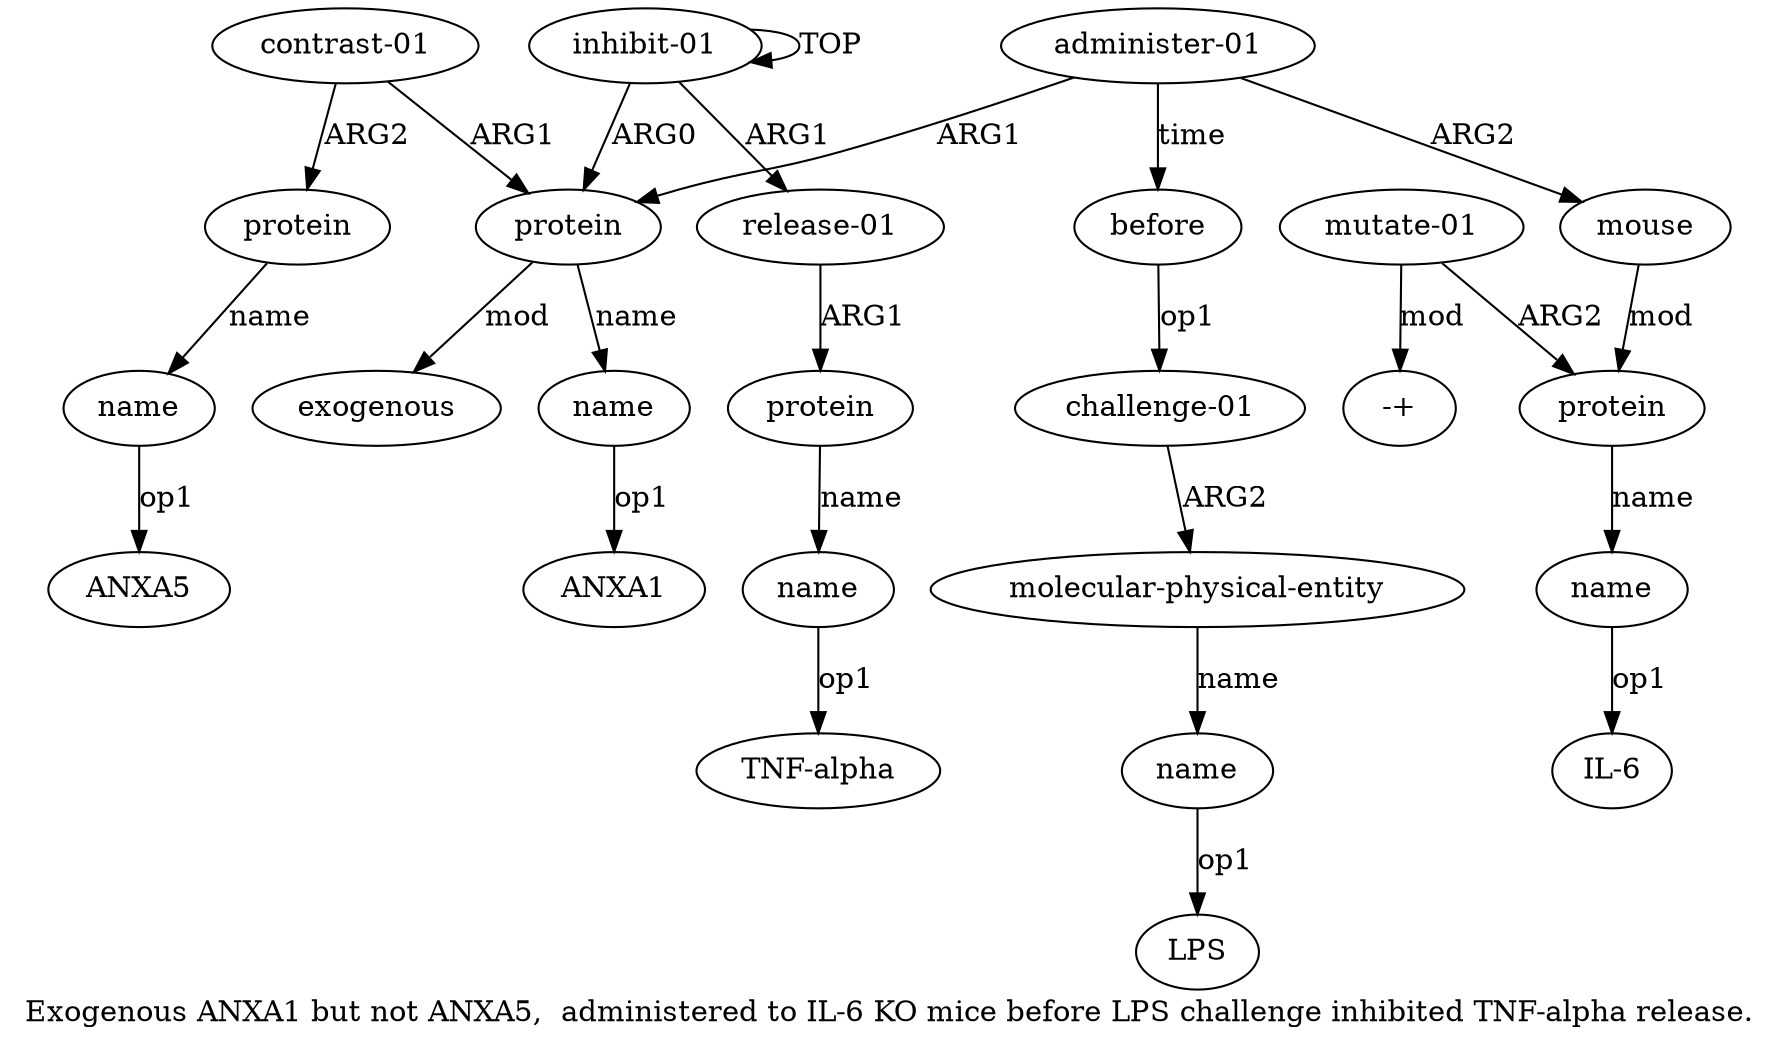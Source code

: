 digraph  {
	graph [label="Exogenous ANXA1 but not ANXA5,  administered to IL-6 KO mice before LPS challenge inhibited TNF-alpha release."];
	node [label="\N"];
	"a2 ANXA1"	 [color=black,
		gold_ind=-1,
		gold_label=ANXA1,
		label=ANXA1,
		test_ind=-1,
		test_label=ANXA1];
	"a6 ANXA5"	 [color=black,
		gold_ind=-1,
		gold_label=ANXA5,
		label=ANXA5,
		test_ind=-1,
		test_label=ANXA5];
	a15	 [color=black,
		gold_ind=15,
		gold_label=name,
		label=name,
		test_ind=15,
		test_label=name];
	"a15 LPS"	 [color=black,
		gold_ind=-1,
		gold_label=LPS,
		label=LPS,
		test_ind=-1,
		test_label=LPS];
	a15 -> "a15 LPS" [key=0,
	color=black,
	gold_label=op1,
	label=op1,
	test_label=op1];
a14 [color=black,
	gold_ind=14,
	gold_label="molecular-physical-entity",
	label="molecular-physical-entity",
	test_ind=14,
	test_label="molecular-physical-entity"];
a14 -> a15 [key=0,
color=black,
gold_label=name,
label=name,
test_label=name];
a17 [color=black,
gold_ind=17,
gold_label=protein,
label=protein,
test_ind=17,
test_label=protein];
a18 [color=black,
gold_ind=18,
gold_label=name,
label=name,
test_ind=18,
test_label=name];
a17 -> a18 [key=0,
color=black,
gold_label=name,
label=name,
test_label=name];
a16 [color=black,
gold_ind=16,
gold_label="release-01",
label="release-01",
test_ind=16,
test_label="release-01"];
a16 -> a17 [key=0,
color=black,
gold_label=ARG1,
label=ARG1,
test_label=ARG1];
a11 [color=black,
gold_ind=11,
gold_label="mutate-01",
label="mutate-01",
test_ind=11,
test_label="mutate-01"];
a9 [color=black,
gold_ind=9,
gold_label=protein,
label=protein,
test_ind=9,
test_label=protein];
a11 -> a9 [key=0,
color=black,
gold_label=ARG2,
label=ARG2,
test_label=ARG2];
"a11 -+" [color=black,
gold_ind=-1,
gold_label="-+",
label="-+",
test_ind=-1,
test_label="-+"];
a11 -> "a11 -+" [key=0,
color=black,
gold_label=mod,
label=mod,
test_label=mod];
a10 [color=black,
gold_ind=10,
gold_label=name,
label=name,
test_ind=10,
test_label=name];
"a10 IL-6" [color=black,
gold_ind=-1,
gold_label="IL-6",
label="IL-6",
test_ind=-1,
test_label="IL-6"];
a10 -> "a10 IL-6" [key=0,
color=black,
gold_label=op1,
label=op1,
test_label=op1];
a13 [color=black,
gold_ind=13,
gold_label="challenge-01",
label="challenge-01",
test_ind=13,
test_label="challenge-01"];
a13 -> a14 [key=0,
color=black,
gold_label=ARG2,
label=ARG2,
test_label=ARG2];
a12 [color=black,
gold_ind=12,
gold_label=before,
label=before,
test_ind=12,
test_label=before];
a12 -> a13 [key=0,
color=black,
gold_label=op1,
label=op1,
test_label=op1];
"a18 TNF-alpha" [color=black,
gold_ind=-1,
gold_label="TNF-alpha",
label="TNF-alpha",
test_ind=-1,
test_label="TNF-alpha"];
a18 -> "a18 TNF-alpha" [key=0,
color=black,
gold_label=op1,
label=op1,
test_label=op1];
a1 [color=black,
gold_ind=1,
gold_label=protein,
label=protein,
test_ind=1,
test_label=protein];
a3 [color=black,
gold_ind=3,
gold_label=exogenous,
label=exogenous,
test_ind=3,
test_label=exogenous];
a1 -> a3 [key=0,
color=black,
gold_label=mod,
label=mod,
test_label=mod];
a2 [color=black,
gold_ind=2,
gold_label=name,
label=name,
test_ind=2,
test_label=name];
a1 -> a2 [key=0,
color=black,
gold_label=name,
label=name,
test_label=name];
a0 [color=black,
gold_ind=0,
gold_label="inhibit-01",
label="inhibit-01",
test_ind=0,
test_label="inhibit-01"];
a0 -> a16 [key=0,
color=black,
gold_label=ARG1,
label=ARG1,
test_label=ARG1];
a0 -> a1 [key=0,
color=black,
gold_label=ARG0,
label=ARG0,
test_label=ARG0];
a0 -> a0 [key=0,
color=black,
gold_label=TOP,
label=TOP,
test_label=TOP];
a2 -> "a2 ANXA1" [key=0,
color=black,
gold_label=op1,
label=op1,
test_label=op1];
a5 [color=black,
gold_ind=5,
gold_label=protein,
label=protein,
test_ind=5,
test_label=protein];
a6 [color=black,
gold_ind=6,
gold_label=name,
label=name,
test_ind=6,
test_label=name];
a5 -> a6 [key=0,
color=black,
gold_label=name,
label=name,
test_label=name];
a4 [color=black,
gold_ind=4,
gold_label="contrast-01",
label="contrast-01",
test_ind=4,
test_label="contrast-01"];
a4 -> a1 [key=0,
color=black,
gold_label=ARG1,
label=ARG1,
test_label=ARG1];
a4 -> a5 [key=0,
color=black,
gold_label=ARG2,
label=ARG2,
test_label=ARG2];
a7 [color=black,
gold_ind=7,
gold_label="administer-01",
label="administer-01",
test_ind=7,
test_label="administer-01"];
a7 -> a12 [key=0,
color=black,
gold_label=time,
label=time,
test_label=time];
a7 -> a1 [key=0,
color=black,
gold_label=ARG1,
label=ARG1,
test_label=ARG1];
a8 [color=black,
gold_ind=8,
gold_label=mouse,
label=mouse,
test_ind=8,
test_label=mouse];
a7 -> a8 [key=0,
color=black,
gold_label=ARG2,
label=ARG2,
test_label=ARG2];
a6 -> "a6 ANXA5" [key=0,
color=black,
gold_label=op1,
label=op1,
test_label=op1];
a9 -> a10 [key=0,
color=black,
gold_label=name,
label=name,
test_label=name];
a8 -> a9 [key=0,
color=black,
gold_label=mod,
label=mod,
test_label=mod];
}
